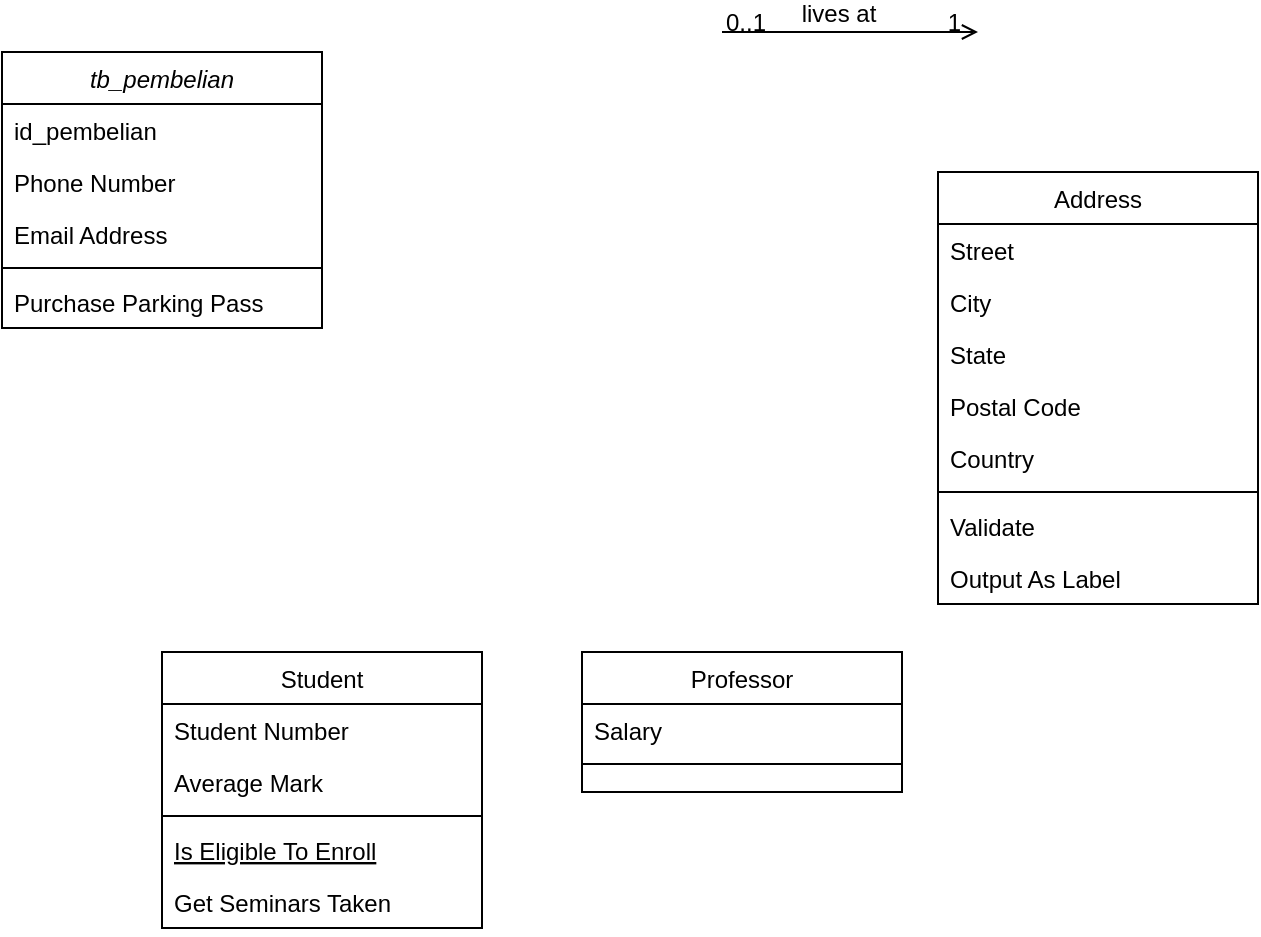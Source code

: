 <mxfile version="21.6.1" type="device" pages="2">
  <diagram id="C5RBs43oDa-KdzZeNtuy" name="Page-1">
    <mxGraphModel dx="864" dy="516" grid="1" gridSize="10" guides="1" tooltips="1" connect="1" arrows="1" fold="1" page="1" pageScale="1" pageWidth="827" pageHeight="1169" math="0" shadow="0">
      <root>
        <mxCell id="WIyWlLk6GJQsqaUBKTNV-0" />
        <mxCell id="WIyWlLk6GJQsqaUBKTNV-1" parent="WIyWlLk6GJQsqaUBKTNV-0" />
        <mxCell id="zkfFHV4jXpPFQw0GAbJ--0" value="tb_pembelian" style="swimlane;fontStyle=2;align=center;verticalAlign=top;childLayout=stackLayout;horizontal=1;startSize=26;horizontalStack=0;resizeParent=1;resizeLast=0;collapsible=1;marginBottom=0;rounded=0;shadow=0;strokeWidth=1;" parent="WIyWlLk6GJQsqaUBKTNV-1" vertex="1">
          <mxGeometry x="40" y="60" width="160" height="138" as="geometry">
            <mxRectangle x="230" y="140" width="160" height="26" as="alternateBounds" />
          </mxGeometry>
        </mxCell>
        <mxCell id="zkfFHV4jXpPFQw0GAbJ--1" value="id_pembelian &#xa;" style="text;align=left;verticalAlign=top;spacingLeft=4;spacingRight=4;overflow=hidden;rotatable=0;points=[[0,0.5],[1,0.5]];portConstraint=eastwest;" parent="zkfFHV4jXpPFQw0GAbJ--0" vertex="1">
          <mxGeometry y="26" width="160" height="26" as="geometry" />
        </mxCell>
        <mxCell id="zkfFHV4jXpPFQw0GAbJ--2" value="Phone Number" style="text;align=left;verticalAlign=top;spacingLeft=4;spacingRight=4;overflow=hidden;rotatable=0;points=[[0,0.5],[1,0.5]];portConstraint=eastwest;rounded=0;shadow=0;html=0;" parent="zkfFHV4jXpPFQw0GAbJ--0" vertex="1">
          <mxGeometry y="52" width="160" height="26" as="geometry" />
        </mxCell>
        <mxCell id="zkfFHV4jXpPFQw0GAbJ--3" value="Email Address" style="text;align=left;verticalAlign=top;spacingLeft=4;spacingRight=4;overflow=hidden;rotatable=0;points=[[0,0.5],[1,0.5]];portConstraint=eastwest;rounded=0;shadow=0;html=0;" parent="zkfFHV4jXpPFQw0GAbJ--0" vertex="1">
          <mxGeometry y="78" width="160" height="26" as="geometry" />
        </mxCell>
        <mxCell id="zkfFHV4jXpPFQw0GAbJ--4" value="" style="line;html=1;strokeWidth=1;align=left;verticalAlign=middle;spacingTop=-1;spacingLeft=3;spacingRight=3;rotatable=0;labelPosition=right;points=[];portConstraint=eastwest;" parent="zkfFHV4jXpPFQw0GAbJ--0" vertex="1">
          <mxGeometry y="104" width="160" height="8" as="geometry" />
        </mxCell>
        <mxCell id="zkfFHV4jXpPFQw0GAbJ--5" value="Purchase Parking Pass" style="text;align=left;verticalAlign=top;spacingLeft=4;spacingRight=4;overflow=hidden;rotatable=0;points=[[0,0.5],[1,0.5]];portConstraint=eastwest;" parent="zkfFHV4jXpPFQw0GAbJ--0" vertex="1">
          <mxGeometry y="112" width="160" height="26" as="geometry" />
        </mxCell>
        <mxCell id="zkfFHV4jXpPFQw0GAbJ--6" value="Student" style="swimlane;fontStyle=0;align=center;verticalAlign=top;childLayout=stackLayout;horizontal=1;startSize=26;horizontalStack=0;resizeParent=1;resizeLast=0;collapsible=1;marginBottom=0;rounded=0;shadow=0;strokeWidth=1;" parent="WIyWlLk6GJQsqaUBKTNV-1" vertex="1">
          <mxGeometry x="120" y="360" width="160" height="138" as="geometry">
            <mxRectangle x="130" y="380" width="160" height="26" as="alternateBounds" />
          </mxGeometry>
        </mxCell>
        <mxCell id="zkfFHV4jXpPFQw0GAbJ--7" value="Student Number" style="text;align=left;verticalAlign=top;spacingLeft=4;spacingRight=4;overflow=hidden;rotatable=0;points=[[0,0.5],[1,0.5]];portConstraint=eastwest;" parent="zkfFHV4jXpPFQw0GAbJ--6" vertex="1">
          <mxGeometry y="26" width="160" height="26" as="geometry" />
        </mxCell>
        <mxCell id="zkfFHV4jXpPFQw0GAbJ--8" value="Average Mark" style="text;align=left;verticalAlign=top;spacingLeft=4;spacingRight=4;overflow=hidden;rotatable=0;points=[[0,0.5],[1,0.5]];portConstraint=eastwest;rounded=0;shadow=0;html=0;" parent="zkfFHV4jXpPFQw0GAbJ--6" vertex="1">
          <mxGeometry y="52" width="160" height="26" as="geometry" />
        </mxCell>
        <mxCell id="zkfFHV4jXpPFQw0GAbJ--9" value="" style="line;html=1;strokeWidth=1;align=left;verticalAlign=middle;spacingTop=-1;spacingLeft=3;spacingRight=3;rotatable=0;labelPosition=right;points=[];portConstraint=eastwest;" parent="zkfFHV4jXpPFQw0GAbJ--6" vertex="1">
          <mxGeometry y="78" width="160" height="8" as="geometry" />
        </mxCell>
        <mxCell id="zkfFHV4jXpPFQw0GAbJ--10" value="Is Eligible To Enroll" style="text;align=left;verticalAlign=top;spacingLeft=4;spacingRight=4;overflow=hidden;rotatable=0;points=[[0,0.5],[1,0.5]];portConstraint=eastwest;fontStyle=4" parent="zkfFHV4jXpPFQw0GAbJ--6" vertex="1">
          <mxGeometry y="86" width="160" height="26" as="geometry" />
        </mxCell>
        <mxCell id="zkfFHV4jXpPFQw0GAbJ--11" value="Get Seminars Taken" style="text;align=left;verticalAlign=top;spacingLeft=4;spacingRight=4;overflow=hidden;rotatable=0;points=[[0,0.5],[1,0.5]];portConstraint=eastwest;" parent="zkfFHV4jXpPFQw0GAbJ--6" vertex="1">
          <mxGeometry y="112" width="160" height="26" as="geometry" />
        </mxCell>
        <mxCell id="zkfFHV4jXpPFQw0GAbJ--13" value="Professor" style="swimlane;fontStyle=0;align=center;verticalAlign=top;childLayout=stackLayout;horizontal=1;startSize=26;horizontalStack=0;resizeParent=1;resizeLast=0;collapsible=1;marginBottom=0;rounded=0;shadow=0;strokeWidth=1;" parent="WIyWlLk6GJQsqaUBKTNV-1" vertex="1">
          <mxGeometry x="330" y="360" width="160" height="70" as="geometry">
            <mxRectangle x="340" y="380" width="170" height="26" as="alternateBounds" />
          </mxGeometry>
        </mxCell>
        <mxCell id="zkfFHV4jXpPFQw0GAbJ--14" value="Salary" style="text;align=left;verticalAlign=top;spacingLeft=4;spacingRight=4;overflow=hidden;rotatable=0;points=[[0,0.5],[1,0.5]];portConstraint=eastwest;" parent="zkfFHV4jXpPFQw0GAbJ--13" vertex="1">
          <mxGeometry y="26" width="160" height="26" as="geometry" />
        </mxCell>
        <mxCell id="zkfFHV4jXpPFQw0GAbJ--15" value="" style="line;html=1;strokeWidth=1;align=left;verticalAlign=middle;spacingTop=-1;spacingLeft=3;spacingRight=3;rotatable=0;labelPosition=right;points=[];portConstraint=eastwest;" parent="zkfFHV4jXpPFQw0GAbJ--13" vertex="1">
          <mxGeometry y="52" width="160" height="8" as="geometry" />
        </mxCell>
        <mxCell id="zkfFHV4jXpPFQw0GAbJ--17" value="Address" style="swimlane;fontStyle=0;align=center;verticalAlign=top;childLayout=stackLayout;horizontal=1;startSize=26;horizontalStack=0;resizeParent=1;resizeLast=0;collapsible=1;marginBottom=0;rounded=0;shadow=0;strokeWidth=1;" parent="WIyWlLk6GJQsqaUBKTNV-1" vertex="1">
          <mxGeometry x="508" y="120" width="160" height="216" as="geometry">
            <mxRectangle x="550" y="140" width="160" height="26" as="alternateBounds" />
          </mxGeometry>
        </mxCell>
        <mxCell id="zkfFHV4jXpPFQw0GAbJ--18" value="Street" style="text;align=left;verticalAlign=top;spacingLeft=4;spacingRight=4;overflow=hidden;rotatable=0;points=[[0,0.5],[1,0.5]];portConstraint=eastwest;" parent="zkfFHV4jXpPFQw0GAbJ--17" vertex="1">
          <mxGeometry y="26" width="160" height="26" as="geometry" />
        </mxCell>
        <mxCell id="zkfFHV4jXpPFQw0GAbJ--19" value="City" style="text;align=left;verticalAlign=top;spacingLeft=4;spacingRight=4;overflow=hidden;rotatable=0;points=[[0,0.5],[1,0.5]];portConstraint=eastwest;rounded=0;shadow=0;html=0;" parent="zkfFHV4jXpPFQw0GAbJ--17" vertex="1">
          <mxGeometry y="52" width="160" height="26" as="geometry" />
        </mxCell>
        <mxCell id="zkfFHV4jXpPFQw0GAbJ--20" value="State" style="text;align=left;verticalAlign=top;spacingLeft=4;spacingRight=4;overflow=hidden;rotatable=0;points=[[0,0.5],[1,0.5]];portConstraint=eastwest;rounded=0;shadow=0;html=0;" parent="zkfFHV4jXpPFQw0GAbJ--17" vertex="1">
          <mxGeometry y="78" width="160" height="26" as="geometry" />
        </mxCell>
        <mxCell id="zkfFHV4jXpPFQw0GAbJ--21" value="Postal Code" style="text;align=left;verticalAlign=top;spacingLeft=4;spacingRight=4;overflow=hidden;rotatable=0;points=[[0,0.5],[1,0.5]];portConstraint=eastwest;rounded=0;shadow=0;html=0;" parent="zkfFHV4jXpPFQw0GAbJ--17" vertex="1">
          <mxGeometry y="104" width="160" height="26" as="geometry" />
        </mxCell>
        <mxCell id="zkfFHV4jXpPFQw0GAbJ--22" value="Country" style="text;align=left;verticalAlign=top;spacingLeft=4;spacingRight=4;overflow=hidden;rotatable=0;points=[[0,0.5],[1,0.5]];portConstraint=eastwest;rounded=0;shadow=0;html=0;" parent="zkfFHV4jXpPFQw0GAbJ--17" vertex="1">
          <mxGeometry y="130" width="160" height="26" as="geometry" />
        </mxCell>
        <mxCell id="zkfFHV4jXpPFQw0GAbJ--23" value="" style="line;html=1;strokeWidth=1;align=left;verticalAlign=middle;spacingTop=-1;spacingLeft=3;spacingRight=3;rotatable=0;labelPosition=right;points=[];portConstraint=eastwest;" parent="zkfFHV4jXpPFQw0GAbJ--17" vertex="1">
          <mxGeometry y="156" width="160" height="8" as="geometry" />
        </mxCell>
        <mxCell id="zkfFHV4jXpPFQw0GAbJ--24" value="Validate" style="text;align=left;verticalAlign=top;spacingLeft=4;spacingRight=4;overflow=hidden;rotatable=0;points=[[0,0.5],[1,0.5]];portConstraint=eastwest;" parent="zkfFHV4jXpPFQw0GAbJ--17" vertex="1">
          <mxGeometry y="164" width="160" height="26" as="geometry" />
        </mxCell>
        <mxCell id="zkfFHV4jXpPFQw0GAbJ--25" value="Output As Label" style="text;align=left;verticalAlign=top;spacingLeft=4;spacingRight=4;overflow=hidden;rotatable=0;points=[[0,0.5],[1,0.5]];portConstraint=eastwest;" parent="zkfFHV4jXpPFQw0GAbJ--17" vertex="1">
          <mxGeometry y="190" width="160" height="26" as="geometry" />
        </mxCell>
        <mxCell id="zkfFHV4jXpPFQw0GAbJ--26" value="" style="endArrow=open;shadow=0;strokeWidth=1;rounded=0;endFill=1;edgeStyle=elbowEdgeStyle;elbow=vertical;" parent="WIyWlLk6GJQsqaUBKTNV-1" edge="1">
          <mxGeometry x="0.5" y="41" relative="1" as="geometry">
            <mxPoint x="400" y="50" as="sourcePoint" />
            <mxPoint x="528" y="50" as="targetPoint" />
            <mxPoint x="-40" y="32" as="offset" />
          </mxGeometry>
        </mxCell>
        <mxCell id="zkfFHV4jXpPFQw0GAbJ--27" value="0..1" style="resizable=0;align=left;verticalAlign=bottom;labelBackgroundColor=none;fontSize=12;" parent="zkfFHV4jXpPFQw0GAbJ--26" connectable="0" vertex="1">
          <mxGeometry x="-1" relative="1" as="geometry">
            <mxPoint y="4" as="offset" />
          </mxGeometry>
        </mxCell>
        <mxCell id="zkfFHV4jXpPFQw0GAbJ--28" value="1" style="resizable=0;align=right;verticalAlign=bottom;labelBackgroundColor=none;fontSize=12;" parent="zkfFHV4jXpPFQw0GAbJ--26" connectable="0" vertex="1">
          <mxGeometry x="1" relative="1" as="geometry">
            <mxPoint x="-7" y="4" as="offset" />
          </mxGeometry>
        </mxCell>
        <mxCell id="zkfFHV4jXpPFQw0GAbJ--29" value="lives at" style="text;html=1;resizable=0;points=[];;align=center;verticalAlign=middle;labelBackgroundColor=none;rounded=0;shadow=0;strokeWidth=1;fontSize=12;" parent="zkfFHV4jXpPFQw0GAbJ--26" vertex="1" connectable="0">
          <mxGeometry x="0.5" y="49" relative="1" as="geometry">
            <mxPoint x="-38" y="40" as="offset" />
          </mxGeometry>
        </mxCell>
      </root>
    </mxGraphModel>
  </diagram>
  <diagram id="ImwmSkGpUvGsV4Dan18E" name="Page-2">
    <mxGraphModel dx="1728" dy="2201" grid="1" gridSize="10" guides="1" tooltips="1" connect="1" arrows="1" fold="1" page="1" pageScale="1" pageWidth="827" pageHeight="1169" math="0" shadow="0">
      <root>
        <mxCell id="0" />
        <mxCell id="1" parent="0" />
        <mxCell id="zvp_qVVt1_deZi-jHfuy-1" value="Admin" style="shape=umlActor;verticalLabelPosition=bottom;verticalAlign=top;html=1;outlineConnect=0;" vertex="1" parent="1">
          <mxGeometry x="70" y="340" width="30" height="60" as="geometry" />
        </mxCell>
        <mxCell id="zvp_qVVt1_deZi-jHfuy-6" style="edgeStyle=orthogonalEdgeStyle;rounded=0;orthogonalLoop=1;jettySize=auto;html=1;exitX=0.5;exitY=0.5;exitDx=0;exitDy=0;exitPerimeter=0;entryX=0;entryY=0.5;entryDx=0;entryDy=0;" edge="1" parent="1" source="zvp_qVVt1_deZi-jHfuy-2" target="zvp_qVVt1_deZi-jHfuy-5">
          <mxGeometry relative="1" as="geometry" />
        </mxCell>
        <mxCell id="zvp_qVVt1_deZi-jHfuy-2" value="user&lt;span style=&quot;white-space: pre;&quot;&gt;&#x9;&lt;/span&gt;" style="shape=umlActor;verticalLabelPosition=bottom;verticalAlign=top;html=1;outlineConnect=0;" vertex="1" parent="1">
          <mxGeometry x="110" y="170" width="30" height="60" as="geometry" />
        </mxCell>
        <mxCell id="zvp_qVVt1_deZi-jHfuy-8" style="edgeStyle=orthogonalEdgeStyle;rounded=0;orthogonalLoop=1;jettySize=auto;html=1;exitX=1;exitY=0.5;exitDx=0;exitDy=0;exitPerimeter=0;entryX=1;entryY=0.333;entryDx=0;entryDy=0;entryPerimeter=0;" edge="1" parent="1" source="zvp_qVVt1_deZi-jHfuy-3" target="zvp_qVVt1_deZi-jHfuy-1">
          <mxGeometry relative="1" as="geometry" />
        </mxCell>
        <mxCell id="zvp_qVVt1_deZi-jHfuy-3" value="" style="shape=cylinder3;whiteSpace=wrap;html=1;boundedLbl=1;backgroundOutline=1;size=15;" vertex="1" parent="1">
          <mxGeometry x="380" y="10" width="60" height="80" as="geometry" />
        </mxCell>
        <mxCell id="zvp_qVVt1_deZi-jHfuy-7" style="edgeStyle=orthogonalEdgeStyle;rounded=0;orthogonalLoop=1;jettySize=auto;html=1;exitX=1;exitY=0.5;exitDx=0;exitDy=0;entryX=0.5;entryY=1;entryDx=0;entryDy=0;entryPerimeter=0;" edge="1" parent="1" source="zvp_qVVt1_deZi-jHfuy-5" target="zvp_qVVt1_deZi-jHfuy-3">
          <mxGeometry relative="1" as="geometry" />
        </mxCell>
        <mxCell id="zvp_qVVt1_deZi-jHfuy-5" value="Isi Laporan Akademik" style="rounded=0;whiteSpace=wrap;html=1;" vertex="1" parent="1">
          <mxGeometry x="180" y="170" width="120" height="60" as="geometry" />
        </mxCell>
        <mxCell id="zvp_qVVt1_deZi-jHfuy-59" style="edgeStyle=orthogonalEdgeStyle;rounded=0;orthogonalLoop=1;jettySize=auto;html=1;exitX=0.5;exitY=0.5;exitDx=0;exitDy=0;exitPerimeter=0;entryX=0.5;entryY=1;entryDx=0;entryDy=0;" edge="1" parent="1" source="zvp_qVVt1_deZi-jHfuy-9" target="zvp_qVVt1_deZi-jHfuy-44">
          <mxGeometry relative="1" as="geometry" />
        </mxCell>
        <mxCell id="zvp_qVVt1_deZi-jHfuy-62" style="edgeStyle=orthogonalEdgeStyle;rounded=0;orthogonalLoop=1;jettySize=auto;html=1;exitX=0.5;exitY=0.5;exitDx=0;exitDy=0;exitPerimeter=0;entryX=0.5;entryY=1;entryDx=0;entryDy=0;" edge="1" parent="1" source="zvp_qVVt1_deZi-jHfuy-9" target="zvp_qVVt1_deZi-jHfuy-61">
          <mxGeometry relative="1" as="geometry" />
        </mxCell>
        <mxCell id="zvp_qVVt1_deZi-jHfuy-9" value="Admin&lt;br&gt;" style="shape=umlActor;verticalLabelPosition=bottom;verticalAlign=top;html=1;outlineConnect=0;" vertex="1" parent="1">
          <mxGeometry x="1005" y="370" width="30" height="60" as="geometry" />
        </mxCell>
        <mxCell id="zvp_qVVt1_deZi-jHfuy-10" style="edgeStyle=orthogonalEdgeStyle;rounded=0;orthogonalLoop=1;jettySize=auto;html=1;exitX=0.5;exitY=0.5;exitDx=0;exitDy=0;exitPerimeter=0;entryX=0;entryY=0.5;entryDx=0;entryDy=0;" edge="1" parent="1" source="zvp_qVVt1_deZi-jHfuy-11" target="zvp_qVVt1_deZi-jHfuy-15">
          <mxGeometry relative="1" as="geometry" />
        </mxCell>
        <mxCell id="zvp_qVVt1_deZi-jHfuy-40" style="edgeStyle=orthogonalEdgeStyle;rounded=0;orthogonalLoop=1;jettySize=auto;html=1;exitX=0.5;exitY=0.5;exitDx=0;exitDy=0;exitPerimeter=0;entryX=0.5;entryY=1;entryDx=0;entryDy=0;" edge="1" parent="1" source="zvp_qVVt1_deZi-jHfuy-11" target="zvp_qVVt1_deZi-jHfuy-39">
          <mxGeometry relative="1" as="geometry" />
        </mxCell>
        <mxCell id="zvp_qVVt1_deZi-jHfuy-11" value="user1" style="shape=umlActor;verticalLabelPosition=bottom;verticalAlign=top;html=1;outlineConnect=0;" vertex="1" parent="1">
          <mxGeometry x="660" y="120" width="30" height="60" as="geometry" />
        </mxCell>
        <mxCell id="zvp_qVVt1_deZi-jHfuy-19" style="edgeStyle=orthogonalEdgeStyle;rounded=0;orthogonalLoop=1;jettySize=auto;html=1;exitX=0.5;exitY=1;exitDx=0;exitDy=0;exitPerimeter=0;entryX=0.5;entryY=0;entryDx=0;entryDy=0;" edge="1" parent="1" source="zvp_qVVt1_deZi-jHfuy-13" target="zvp_qVVt1_deZi-jHfuy-15">
          <mxGeometry relative="1" as="geometry" />
        </mxCell>
        <mxCell id="zvp_qVVt1_deZi-jHfuy-56" style="edgeStyle=orthogonalEdgeStyle;rounded=0;orthogonalLoop=1;jettySize=auto;html=1;exitX=1;exitY=0.5;exitDx=0;exitDy=0;exitPerimeter=0;" edge="1" parent="1" source="zvp_qVVt1_deZi-jHfuy-13" target="zvp_qVVt1_deZi-jHfuy-51">
          <mxGeometry relative="1" as="geometry">
            <Array as="points">
              <mxPoint x="1130" y="-10" />
            </Array>
          </mxGeometry>
        </mxCell>
        <mxCell id="zvp_qVVt1_deZi-jHfuy-13" value="" style="shape=cylinder3;whiteSpace=wrap;html=1;boundedLbl=1;backgroundOutline=1;size=15;" vertex="1" parent="1">
          <mxGeometry x="1040" y="-50" width="60" height="80" as="geometry" />
        </mxCell>
        <mxCell id="zvp_qVVt1_deZi-jHfuy-54" style="edgeStyle=orthogonalEdgeStyle;rounded=0;orthogonalLoop=1;jettySize=auto;html=1;exitX=0.5;exitY=1;exitDx=0;exitDy=0;entryX=0.5;entryY=1;entryDx=0;entryDy=0;" edge="1" parent="1" source="zvp_qVVt1_deZi-jHfuy-15" target="zvp_qVVt1_deZi-jHfuy-51">
          <mxGeometry relative="1" as="geometry">
            <Array as="points">
              <mxPoint x="920" y="460" />
              <mxPoint x="1181" y="460" />
            </Array>
          </mxGeometry>
        </mxCell>
        <mxCell id="zvp_qVVt1_deZi-jHfuy-15" value="edit Laporan Akademik PTA 2020/2021" style="rounded=0;whiteSpace=wrap;html=1;" vertex="1" parent="1">
          <mxGeometry x="860" y="120" width="120" height="60" as="geometry" />
        </mxCell>
        <mxCell id="zvp_qVVt1_deZi-jHfuy-18" style="edgeStyle=orthogonalEdgeStyle;rounded=0;orthogonalLoop=1;jettySize=auto;html=1;exitX=0.5;exitY=1;exitDx=0;exitDy=0;entryX=0;entryY=0;entryDx=0;entryDy=27.5;entryPerimeter=0;" edge="1" parent="1" source="zvp_qVVt1_deZi-jHfuy-17" target="zvp_qVVt1_deZi-jHfuy-13">
          <mxGeometry relative="1" as="geometry" />
        </mxCell>
        <mxCell id="zvp_qVVt1_deZi-jHfuy-17" value="PTA 2020/2021" style="rounded=0;whiteSpace=wrap;html=1;" vertex="1" parent="1">
          <mxGeometry x="810" y="-250" width="120" height="60" as="geometry" />
        </mxCell>
        <mxCell id="zvp_qVVt1_deZi-jHfuy-21" value="" style="edgeStyle=orthogonalEdgeStyle;rounded=0;orthogonalLoop=1;jettySize=auto;html=1;exitX=1;exitY=0.5;exitDx=0;exitDy=0;entryX=0.855;entryY=1;entryDx=0;entryDy=-4.35;entryPerimeter=0;" edge="1" parent="1" source="zvp_qVVt1_deZi-jHfuy-15" target="zvp_qVVt1_deZi-jHfuy-16">
          <mxGeometry relative="1" as="geometry">
            <mxPoint x="980" y="150" as="sourcePoint" />
            <mxPoint x="1091" y="26" as="targetPoint" />
          </mxGeometry>
        </mxCell>
        <mxCell id="zvp_qVVt1_deZi-jHfuy-46" style="edgeStyle=orthogonalEdgeStyle;rounded=0;orthogonalLoop=1;jettySize=auto;html=1;exitX=0.5;exitY=1;exitDx=0;exitDy=0;exitPerimeter=0;entryX=0.5;entryY=0;entryDx=0;entryDy=0;" edge="1" parent="1" source="zvp_qVVt1_deZi-jHfuy-16" target="zvp_qVVt1_deZi-jHfuy-44">
          <mxGeometry relative="1" as="geometry" />
        </mxCell>
        <mxCell id="zvp_qVVt1_deZi-jHfuy-16" value="&lt;br&gt;&lt;br&gt;Edit&lt;br&gt;LA PTA 2020/2021" style="shape=note;whiteSpace=wrap;html=1;backgroundOutline=1;darkOpacity=0.05;" vertex="1" parent="1">
          <mxGeometry x="990" y="100" width="60" height="80" as="geometry" />
        </mxCell>
        <mxCell id="zvp_qVVt1_deZi-jHfuy-49" style="edgeStyle=orthogonalEdgeStyle;rounded=0;orthogonalLoop=1;jettySize=auto;html=1;exitX=0.5;exitY=1;exitDx=0;exitDy=0;entryX=0;entryY=0;entryDx=80;entryDy=60;entryPerimeter=0;" edge="1" parent="1" source="zvp_qVVt1_deZi-jHfuy-22" target="zvp_qVVt1_deZi-jHfuy-48">
          <mxGeometry relative="1" as="geometry" />
        </mxCell>
        <mxCell id="zvp_qVVt1_deZi-jHfuy-22" value="ATA 2021/2022" style="rounded=0;whiteSpace=wrap;html=1;" vertex="1" parent="1">
          <mxGeometry x="1020" y="-250" width="120" height="60" as="geometry" />
        </mxCell>
        <mxCell id="zvp_qVVt1_deZi-jHfuy-30" value="&lt;br&gt;Create&lt;br&gt;LA PTA 2020/2021&lt;br&gt;for:User1" style="shape=note;whiteSpace=wrap;html=1;backgroundOutline=1;darkOpacity=0.05;" vertex="1" parent="1">
          <mxGeometry x="950" y="-80" width="60" height="100" as="geometry" />
        </mxCell>
        <mxCell id="zvp_qVVt1_deZi-jHfuy-32" value="buat Laporan Akademik PTA 2020/2021" style="rounded=0;whiteSpace=wrap;html=1;" vertex="1" parent="1">
          <mxGeometry x="790" y="10" width="120" height="60" as="geometry" />
        </mxCell>
        <mxCell id="zvp_qVVt1_deZi-jHfuy-41" style="edgeStyle=orthogonalEdgeStyle;rounded=0;orthogonalLoop=1;jettySize=auto;html=1;exitX=0.5;exitY=0;exitDx=0;exitDy=0;entryX=0.5;entryY=1;entryDx=0;entryDy=0;" edge="1" parent="1" source="zvp_qVVt1_deZi-jHfuy-39" target="zvp_qVVt1_deZi-jHfuy-32">
          <mxGeometry relative="1" as="geometry" />
        </mxCell>
        <mxCell id="zvp_qVVt1_deZi-jHfuy-39" value="Tidak Bisa" style="rounded=0;whiteSpace=wrap;html=1;" vertex="1" parent="1">
          <mxGeometry x="740" y="110" width="80" height="20" as="geometry" />
        </mxCell>
        <mxCell id="zvp_qVVt1_deZi-jHfuy-47" style="edgeStyle=orthogonalEdgeStyle;rounded=0;orthogonalLoop=1;jettySize=auto;html=1;exitX=1;exitY=0.5;exitDx=0;exitDy=0;entryX=0.855;entryY=1;entryDx=0;entryDy=-4.35;entryPerimeter=0;" edge="1" parent="1" source="zvp_qVVt1_deZi-jHfuy-44" target="zvp_qVVt1_deZi-jHfuy-13">
          <mxGeometry relative="1" as="geometry" />
        </mxCell>
        <mxCell id="zvp_qVVt1_deZi-jHfuy-44" value="Konfirm Laporan Akademik PTA 2020/2021" style="rounded=0;whiteSpace=wrap;html=1;" vertex="1" parent="1">
          <mxGeometry x="960" y="270" width="120" height="60" as="geometry" />
        </mxCell>
        <mxCell id="zvp_qVVt1_deZi-jHfuy-50" style="edgeStyle=orthogonalEdgeStyle;rounded=0;orthogonalLoop=1;jettySize=auto;html=1;exitX=0;exitY=0.5;exitDx=0;exitDy=0;exitPerimeter=0;entryX=0.5;entryY=0;entryDx=0;entryDy=0;entryPerimeter=0;" edge="1" parent="1" source="zvp_qVVt1_deZi-jHfuy-48" target="zvp_qVVt1_deZi-jHfuy-13">
          <mxGeometry relative="1" as="geometry" />
        </mxCell>
        <mxCell id="zvp_qVVt1_deZi-jHfuy-48" value="&lt;br&gt;Create&lt;br&gt;LA ATA 2021/2022&lt;br&gt;for:User1" style="shape=note;whiteSpace=wrap;html=1;backgroundOutline=1;darkOpacity=0.05;" vertex="1" parent="1">
          <mxGeometry x="1140" y="-75" width="80" height="90" as="geometry" />
        </mxCell>
        <mxCell id="zvp_qVVt1_deZi-jHfuy-55" style="edgeStyle=orthogonalEdgeStyle;rounded=0;orthogonalLoop=1;jettySize=auto;html=1;exitX=1;exitY=0.5;exitDx=0;exitDy=0;entryX=0;entryY=0.5;entryDx=0;entryDy=0;entryPerimeter=0;" edge="1" parent="1" source="zvp_qVVt1_deZi-jHfuy-51" target="zvp_qVVt1_deZi-jHfuy-52">
          <mxGeometry relative="1" as="geometry" />
        </mxCell>
        <mxCell id="zvp_qVVt1_deZi-jHfuy-51" value="edit Laporan Akademik PTA 2020/2021" style="rounded=0;whiteSpace=wrap;html=1;" vertex="1" parent="1">
          <mxGeometry x="1121" y="100" width="120" height="60" as="geometry" />
        </mxCell>
        <mxCell id="zvp_qVVt1_deZi-jHfuy-64" style="edgeStyle=orthogonalEdgeStyle;rounded=0;orthogonalLoop=1;jettySize=auto;html=1;exitX=0.5;exitY=1;exitDx=0;exitDy=0;exitPerimeter=0;entryX=0.5;entryY=0;entryDx=0;entryDy=0;" edge="1" parent="1" source="zvp_qVVt1_deZi-jHfuy-52" target="zvp_qVVt1_deZi-jHfuy-61">
          <mxGeometry relative="1" as="geometry" />
        </mxCell>
        <mxCell id="zvp_qVVt1_deZi-jHfuy-52" value="&lt;br&gt;&lt;br&gt;Edit&lt;br&gt;LA PTA 2020/2021" style="shape=note;whiteSpace=wrap;html=1;backgroundOutline=1;darkOpacity=0.05;" vertex="1" parent="1">
          <mxGeometry x="1320" y="90" width="60" height="80" as="geometry" />
        </mxCell>
        <mxCell id="zvp_qVVt1_deZi-jHfuy-57" value="ATA 2021/2022" style="rounded=0;whiteSpace=wrap;html=1;" vertex="1" parent="1">
          <mxGeometry x="1360" y="-160" width="120" height="60" as="geometry" />
        </mxCell>
        <mxCell id="zvp_qVVt1_deZi-jHfuy-66" style="edgeStyle=orthogonalEdgeStyle;rounded=0;orthogonalLoop=1;jettySize=auto;html=1;exitX=1;exitY=0.5;exitDx=0;exitDy=0;entryX=1;entryY=1;entryDx=0;entryDy=-15;entryPerimeter=0;" edge="1" parent="1" source="zvp_qVVt1_deZi-jHfuy-61" target="zvp_qVVt1_deZi-jHfuy-13">
          <mxGeometry relative="1" as="geometry">
            <Array as="points">
              <mxPoint x="1410" y="300" />
              <mxPoint x="1410" y="50" />
              <mxPoint x="1100" y="50" />
            </Array>
          </mxGeometry>
        </mxCell>
        <mxCell id="zvp_qVVt1_deZi-jHfuy-61" value="Konfirm Laporan Akademik PTA 2020/2021" style="rounded=0;whiteSpace=wrap;html=1;" vertex="1" parent="1">
          <mxGeometry x="1220" y="270" width="120" height="60" as="geometry" />
        </mxCell>
        <mxCell id="zvp_qVVt1_deZi-jHfuy-67" value="&lt;br&gt;Create&lt;br&gt;LA PTA 2020/2021&lt;br&gt;for:User1" style="shape=note;whiteSpace=wrap;html=1;backgroundOutline=1;darkOpacity=0.05;" vertex="1" parent="1">
          <mxGeometry x="945" y="-70" width="60" height="100" as="geometry" />
        </mxCell>
        <mxCell id="zvp_qVVt1_deZi-jHfuy-68" value="&lt;br&gt;Create&lt;br&gt;LA PTA 2020/2021&lt;br&gt;for:All_user" style="shape=note;whiteSpace=wrap;html=1;backgroundOutline=1;darkOpacity=0.05;" vertex="1" parent="1">
          <mxGeometry x="940" y="-60" width="60" height="100" as="geometry" />
        </mxCell>
        <mxCell id="zvp_qVVt1_deZi-jHfuy-70" value="&lt;br&gt;Create&lt;br&gt;LA ATA 2021/2022&lt;br&gt;for:User1" style="shape=note;whiteSpace=wrap;html=1;backgroundOutline=1;darkOpacity=0.05;" vertex="1" parent="1">
          <mxGeometry x="1140" y="-65" width="80" height="90" as="geometry" />
        </mxCell>
        <mxCell id="zvp_qVVt1_deZi-jHfuy-71" value="&lt;br&gt;Create&lt;br&gt;LA ATA 2021/2022&lt;br&gt;for:All_user" style="shape=note;whiteSpace=wrap;html=1;backgroundOutline=1;darkOpacity=0.05;" vertex="1" parent="1">
          <mxGeometry x="1140" y="-55" width="80" height="90" as="geometry" />
        </mxCell>
        <mxCell id="zvp_qVVt1_deZi-jHfuy-73" value="" style="shape=cylinder3;whiteSpace=wrap;html=1;boundedLbl=1;backgroundOutline=1;size=15;" vertex="1" parent="1">
          <mxGeometry x="982.5" y="-440" width="75" height="80" as="geometry" />
        </mxCell>
      </root>
    </mxGraphModel>
  </diagram>
</mxfile>
